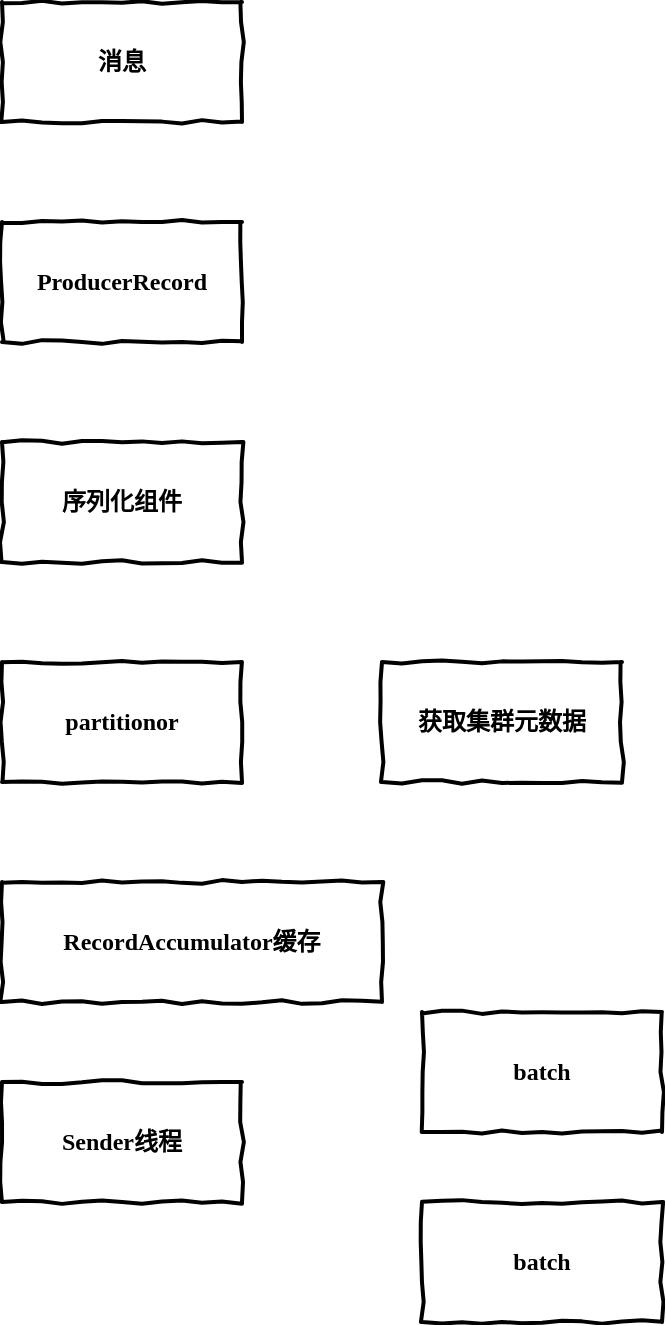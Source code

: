 <mxfile version="12.9.3" type="device"><diagram id="NqYK96zDFDLaS8TKOVbB" name="第 1 页"><mxGraphModel dx="864" dy="682" grid="1" gridSize="10" guides="1" tooltips="1" connect="1" arrows="1" fold="1" page="1" pageScale="1" pageWidth="827" pageHeight="1169" math="0" shadow="0"><root><mxCell id="0"/><mxCell id="1" parent="0"/><mxCell id="eE0NeQQliaFqTJajJJ-E-1" value="消息" style="html=1;whiteSpace=wrap;comic=1;strokeWidth=2;fontFamily=Comic Sans MS;fontStyle=1;" vertex="1" parent="1"><mxGeometry x="60" y="80" width="120" height="60" as="geometry"/></mxCell><mxCell id="eE0NeQQliaFqTJajJJ-E-2" value="ProducerRecord" style="html=1;whiteSpace=wrap;comic=1;strokeWidth=2;fontFamily=Comic Sans MS;fontStyle=1;" vertex="1" parent="1"><mxGeometry x="60" y="190" width="120" height="60" as="geometry"/></mxCell><mxCell id="eE0NeQQliaFqTJajJJ-E-3" value="序列化组件" style="html=1;whiteSpace=wrap;comic=1;strokeWidth=2;fontFamily=Comic Sans MS;fontStyle=1;" vertex="1" parent="1"><mxGeometry x="60" y="300" width="120" height="60" as="geometry"/></mxCell><mxCell id="eE0NeQQliaFqTJajJJ-E-4" value="partitionor" style="html=1;whiteSpace=wrap;comic=1;strokeWidth=2;fontFamily=Comic Sans MS;fontStyle=1;" vertex="1" parent="1"><mxGeometry x="60" y="410" width="120" height="60" as="geometry"/></mxCell><mxCell id="eE0NeQQliaFqTJajJJ-E-5" value="RecordAccumulator缓存" style="html=1;whiteSpace=wrap;comic=1;strokeWidth=2;fontFamily=Comic Sans MS;fontStyle=1;" vertex="1" parent="1"><mxGeometry x="60" y="520" width="190" height="60" as="geometry"/></mxCell><mxCell id="eE0NeQQliaFqTJajJJ-E-6" value="Sender线程" style="html=1;whiteSpace=wrap;comic=1;strokeWidth=2;fontFamily=Comic Sans MS;fontStyle=1;" vertex="1" parent="1"><mxGeometry x="60" y="620" width="120" height="60" as="geometry"/></mxCell><mxCell id="eE0NeQQliaFqTJajJJ-E-7" value="batch" style="html=1;whiteSpace=wrap;comic=1;strokeWidth=2;fontFamily=Comic Sans MS;fontStyle=1;" vertex="1" parent="1"><mxGeometry x="270" y="585" width="120" height="60" as="geometry"/></mxCell><mxCell id="eE0NeQQliaFqTJajJJ-E-8" value="batch" style="html=1;whiteSpace=wrap;comic=1;strokeWidth=2;fontFamily=Comic Sans MS;fontStyle=1;" vertex="1" parent="1"><mxGeometry x="270" y="680" width="120" height="60" as="geometry"/></mxCell><mxCell id="eE0NeQQliaFqTJajJJ-E-9" value="获取集群元数据" style="html=1;whiteSpace=wrap;comic=1;strokeWidth=2;fontFamily=Comic Sans MS;fontStyle=1;" vertex="1" parent="1"><mxGeometry x="250" y="410" width="120" height="60" as="geometry"/></mxCell></root></mxGraphModel></diagram></mxfile>